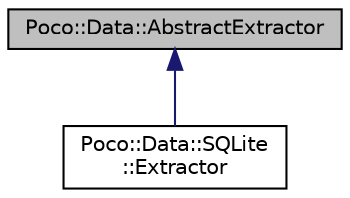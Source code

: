 digraph "Poco::Data::AbstractExtractor"
{
 // LATEX_PDF_SIZE
  edge [fontname="Helvetica",fontsize="10",labelfontname="Helvetica",labelfontsize="10"];
  node [fontname="Helvetica",fontsize="10",shape=record];
  Node1 [label="Poco::Data::AbstractExtractor",height=0.2,width=0.4,color="black", fillcolor="grey75", style="filled", fontcolor="black",tooltip=" "];
  Node1 -> Node2 [dir="back",color="midnightblue",fontsize="10",style="solid",fontname="Helvetica"];
  Node2 [label="Poco::Data::SQLite\l::Extractor",height=0.2,width=0.4,color="black", fillcolor="white", style="filled",URL="$classPoco_1_1Data_1_1SQLite_1_1Extractor.html",tooltip=" "];
}
